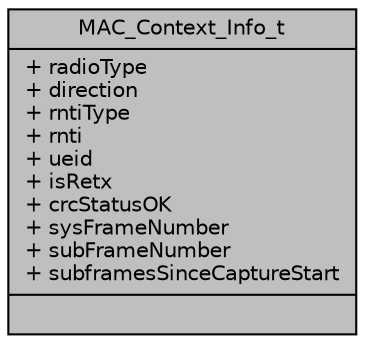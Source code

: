 digraph "MAC_Context_Info_t"
{
 // LATEX_PDF_SIZE
  edge [fontname="Helvetica",fontsize="10",labelfontname="Helvetica",labelfontsize="10"];
  node [fontname="Helvetica",fontsize="10",shape=record];
  Node1 [label="{MAC_Context_Info_t\n|+ radioType\l+ direction\l+ rntiType\l+ rnti\l+ ueid\l+ isRetx\l+ crcStatusOK\l+ sysFrameNumber\l+ subFrameNumber\l+ subframesSinceCaptureStart\l|}",height=0.2,width=0.4,color="black", fillcolor="grey75", style="filled", fontcolor="black",tooltip=" "];
}
